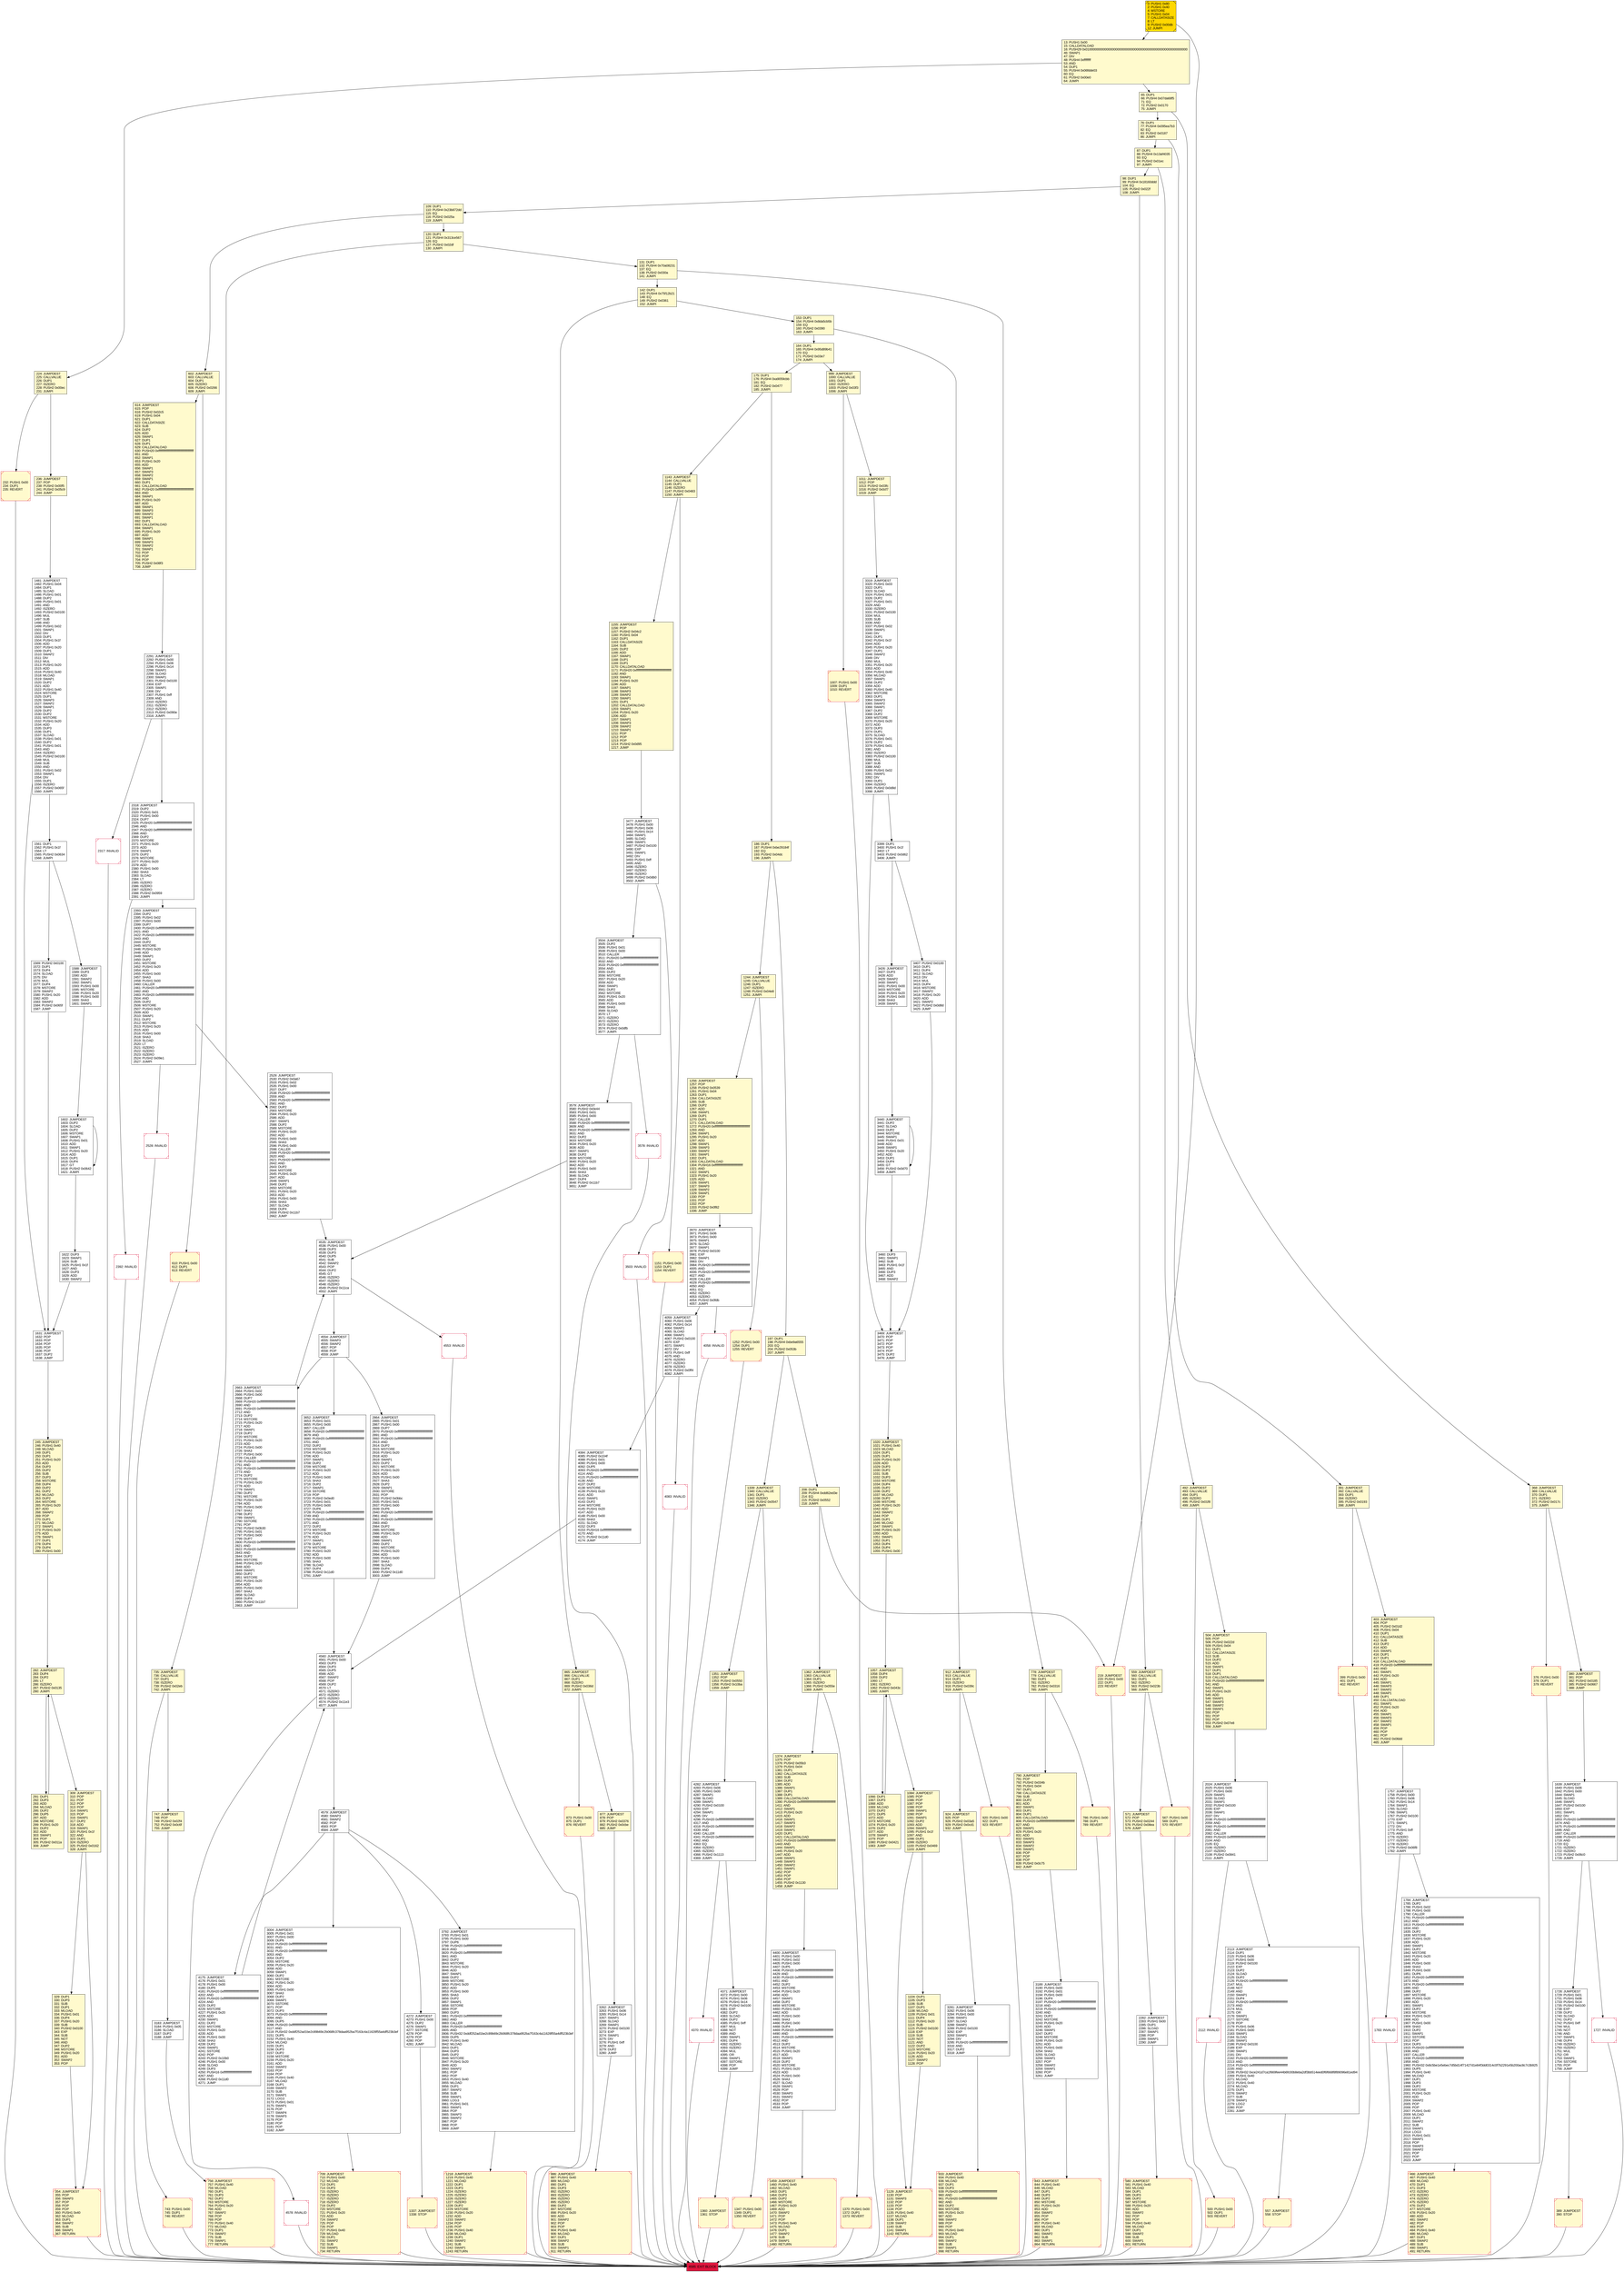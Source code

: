 digraph G {
bgcolor=transparent rankdir=UD;
node [shape=box style=filled color=black fillcolor=white fontname=arial fontcolor=black];
1757 [label="1757: JUMPDEST\l1758: PUSH1 0x00\l1760: PUSH1 0x06\l1762: PUSH1 0x14\l1764: SWAP1\l1765: SLOAD\l1766: SWAP1\l1767: PUSH2 0x0100\l1770: EXP\l1771: SWAP1\l1772: DIV\l1773: PUSH1 0xff\l1775: AND\l1776: ISZERO\l1777: ISZERO\l1778: ISZERO\l1779: PUSH2 0x06f8\l1782: JUMPI\l" ];
1459 [label="1459: JUMPDEST\l1460: PUSH1 0x40\l1462: MLOAD\l1463: DUP1\l1464: DUP3\l1465: DUP2\l1466: MSTORE\l1467: PUSH1 0x20\l1469: ADD\l1470: SWAP2\l1471: POP\l1472: POP\l1473: PUSH1 0x40\l1475: MLOAD\l1476: DUP1\l1477: SWAP2\l1478: SUB\l1479: SWAP1\l1480: RETURN\l" fillcolor=lemonchiffon shape=Msquare color=crimson ];
1727 [label="1727: INVALID\l" shape=Msquare color=crimson ];
492 [label="492: JUMPDEST\l493: CALLVALUE\l494: DUP1\l495: ISZERO\l496: PUSH2 0x01f8\l499: JUMPI\l" fillcolor=lemonchiffon ];
735 [label="735: JUMPDEST\l736: CALLVALUE\l737: DUP1\l738: ISZERO\l739: PUSH2 0x02eb\l742: JUMPI\l" fillcolor=lemonchiffon ];
1481 [label="1481: JUMPDEST\l1482: PUSH1 0x04\l1484: DUP1\l1485: SLOAD\l1486: PUSH1 0x01\l1488: DUP2\l1489: PUSH1 0x01\l1491: AND\l1492: ISZERO\l1493: PUSH2 0x0100\l1496: MUL\l1497: SUB\l1498: AND\l1499: PUSH1 0x02\l1501: SWAP1\l1502: DIV\l1503: DUP1\l1504: PUSH1 0x1f\l1506: ADD\l1507: PUSH1 0x20\l1509: DUP1\l1510: SWAP2\l1511: DIV\l1512: MUL\l1513: PUSH1 0x20\l1515: ADD\l1516: PUSH1 0x40\l1518: MLOAD\l1519: SWAP1\l1520: DUP2\l1521: ADD\l1522: PUSH1 0x40\l1524: MSTORE\l1525: DUP1\l1526: SWAP3\l1527: SWAP2\l1528: SWAP1\l1529: DUP2\l1530: DUP2\l1531: MSTORE\l1532: PUSH1 0x20\l1534: ADD\l1535: DUP3\l1536: DUP1\l1537: SLOAD\l1538: PUSH1 0x01\l1540: DUP2\l1541: PUSH1 0x01\l1543: AND\l1544: ISZERO\l1545: PUSH2 0x0100\l1548: MUL\l1549: SUB\l1550: AND\l1551: PUSH1 0x02\l1553: SWAP1\l1554: DIV\l1555: DUP1\l1556: ISZERO\l1557: PUSH2 0x065f\l1560: JUMPI\l" ];
291 [label="291: DUP1\l292: DUP3\l293: ADD\l294: MLOAD\l295: DUP2\l296: DUP5\l297: ADD\l298: MSTORE\l299: PUSH1 0x20\l301: DUP2\l302: ADD\l303: SWAP1\l304: POP\l305: PUSH2 0x011a\l308: JUMP\l" fillcolor=lemonchiffon ];
153 [label="153: DUP1\l154: PUSH4 0x8da5cb5b\l159: EQ\l160: PUSH2 0x0390\l163: JUMPI\l" fillcolor=lemonchiffon ];
3503 [label="3503: INVALID\l" shape=Msquare color=crimson ];
389 [label="389: JUMPDEST\l390: STOP\l" fillcolor=lemonchiffon shape=Msquare color=crimson ];
13 [label="13: PUSH1 0x00\l15: CALLDATALOAD\l16: PUSH29 0x0100000000000000000000000000000000000000000000000000000000\l46: SWAP1\l47: DIV\l48: PUSH4 0xffffffff\l53: AND\l54: DUP1\l55: PUSH4 0x06fdde03\l60: EQ\l61: PUSH2 0x00e0\l64: JUMPI\l" fillcolor=lemonchiffon ];
3579 [label="3579: JUMPDEST\l3580: PUSH2 0x0e44\l3583: PUSH1 0x01\l3585: PUSH1 0x00\l3587: CALLER\l3588: PUSH20 0xffffffffffffffffffffffffffffffffffffffff\l3609: AND\l3610: PUSH20 0xffffffffffffffffffffffffffffffffffffffff\l3631: AND\l3632: DUP2\l3633: MSTORE\l3634: PUSH1 0x20\l3636: ADD\l3637: SWAP1\l3638: DUP2\l3639: MSTORE\l3640: PUSH1 0x20\l3642: ADD\l3643: PUSH1 0x00\l3645: SHA3\l3646: SLOAD\l3647: DUP4\l3648: PUSH2 0x11b7\l3651: JUMP\l" ];
98 [label="98: DUP1\l99: PUSH4 0x18160ddd\l104: EQ\l105: PUSH2 0x022f\l108: JUMPI\l" fillcolor=lemonchiffon ];
3477 [label="3477: JUMPDEST\l3478: PUSH1 0x00\l3480: PUSH1 0x06\l3482: PUSH1 0x14\l3484: SWAP1\l3485: SLOAD\l3486: SWAP1\l3487: PUSH2 0x0100\l3490: EXP\l3491: SWAP1\l3492: DIV\l3493: PUSH1 0xff\l3495: AND\l3496: ISZERO\l3497: ISZERO\l3498: ISZERO\l3499: PUSH2 0x0db0\l3502: JUMPI\l" ];
877 [label="877: JUMPDEST\l878: POP\l879: PUSH2 0x0376\l882: PUSH2 0x0cbe\l885: JUMP\l" fillcolor=lemonchiffon ];
186 [label="186: DUP1\l187: PUSH4 0xbe29184f\l192: EQ\l193: PUSH2 0x04dc\l196: JUMPI\l" fillcolor=lemonchiffon ];
1339 [label="1339: JUMPDEST\l1340: CALLVALUE\l1341: DUP1\l1342: ISZERO\l1343: PUSH2 0x0547\l1346: JUMPI\l" fillcolor=lemonchiffon ];
142 [label="142: DUP1\l143: PUSH4 0x75f12b21\l148: EQ\l149: PUSH2 0x0361\l152: JUMPI\l" fillcolor=lemonchiffon ];
175 [label="175: DUP1\l176: PUSH4 0xa9059cbb\l181: EQ\l182: PUSH2 0x0477\l185: JUMPI\l" fillcolor=lemonchiffon ];
0 [label="0: PUSH1 0x80\l2: PUSH1 0x40\l4: MSTORE\l5: PUSH1 0x04\l7: CALLDATASIZE\l8: LT\l9: PUSH2 0x00db\l12: JUMPI\l" fillcolor=lemonchiffon shape=Msquare fillcolor=gold ];
865 [label="865: JUMPDEST\l866: CALLVALUE\l867: DUP1\l868: ISZERO\l869: PUSH2 0x036d\l872: JUMPI\l" fillcolor=lemonchiffon ];
399 [label="399: PUSH1 0x00\l401: DUP1\l402: REVERT\l" fillcolor=lemonchiffon shape=Msquare color=crimson ];
3281 [label="3281: JUMPDEST\l3282: PUSH1 0x06\l3284: PUSH1 0x00\l3286: SWAP1\l3287: SLOAD\l3288: SWAP1\l3289: PUSH2 0x0100\l3292: EXP\l3293: SWAP1\l3294: DIV\l3295: PUSH20 0xffffffffffffffffffffffffffffffffffffffff\l3316: AND\l3317: DUP2\l3318: JUMP\l" ];
1588 [label="1588: JUMPDEST\l1589: DUP3\l1590: ADD\l1591: SWAP2\l1592: SWAP1\l1593: PUSH1 0x00\l1595: MSTORE\l1596: PUSH1 0x20\l1598: PUSH1 0x00\l1600: SHA3\l1601: SWAP1\l" ];
4272 [label="4272: JUMPDEST\l4273: PUSH1 0x00\l4275: DUP2\l4276: SWAP1\l4277: SSTORE\l4278: POP\l4279: POP\l4280: POP\l4281: JUMP\l" ];
1569 [label="1569: PUSH2 0x0100\l1572: DUP1\l1573: DUP4\l1574: SLOAD\l1575: DIV\l1576: MUL\l1577: DUP4\l1578: MSTORE\l1579: SWAP2\l1580: PUSH1 0x20\l1582: ADD\l1583: SWAP2\l1584: PUSH2 0x065f\l1587: JUMP\l" ];
109 [label="109: DUP1\l110: PUSH4 0x23b872dd\l115: EQ\l116: PUSH2 0x025a\l119: JUMPI\l" fillcolor=lemonchiffon ];
2529 [label="2529: JUMPDEST\l2530: PUSH2 0x0a67\l2533: PUSH1 0x02\l2535: PUSH1 0x00\l2537: DUP7\l2538: PUSH20 0xffffffffffffffffffffffffffffffffffffffff\l2559: AND\l2560: PUSH20 0xffffffffffffffffffffffffffffffffffffffff\l2581: AND\l2582: DUP2\l2583: MSTORE\l2584: PUSH1 0x20\l2586: ADD\l2587: SWAP1\l2588: DUP2\l2589: MSTORE\l2590: PUSH1 0x20\l2592: ADD\l2593: PUSH1 0x00\l2595: SHA3\l2596: PUSH1 0x00\l2598: CALLER\l2599: PUSH20 0xffffffffffffffffffffffffffffffffffffffff\l2620: AND\l2621: PUSH20 0xffffffffffffffffffffffffffffffffffffffff\l2642: AND\l2643: DUP2\l2644: MSTORE\l2645: PUSH1 0x20\l2647: ADD\l2648: SWAP1\l2649: DUP2\l2650: MSTORE\l2651: PUSH1 0x20\l2653: ADD\l2654: PUSH1 0x00\l2656: SHA3\l2657: SLOAD\l2658: DUP4\l2659: PUSH2 0x11b7\l2662: JUMP\l" ];
920 [label="920: PUSH1 0x00\l922: DUP1\l923: REVERT\l" fillcolor=lemonchiffon shape=Msquare color=crimson ];
3970 [label="3970: JUMPDEST\l3971: PUSH1 0x06\l3973: PUSH1 0x00\l3975: SWAP1\l3976: SLOAD\l3977: SWAP1\l3978: PUSH2 0x0100\l3981: EXP\l3982: SWAP1\l3983: DIV\l3984: PUSH20 0xffffffffffffffffffffffffffffffffffffffff\l4005: AND\l4006: PUSH20 0xffffffffffffffffffffffffffffffffffffffff\l4027: AND\l4028: CALLER\l4029: PUSH20 0xffffffffffffffffffffffffffffffffffffffff\l4050: AND\l4051: EQ\l4052: ISZERO\l4053: ISZERO\l4054: PUSH2 0x0fdb\l4057: JUMPI\l" ];
236 [label="236: JUMPDEST\l237: POP\l238: PUSH2 0x00f5\l241: PUSH2 0x05c9\l244: JUMP\l" fillcolor=lemonchiffon ];
131 [label="131: DUP1\l132: PUSH4 0x70a08231\l137: EQ\l138: PUSH2 0x030a\l141: JUMPI\l" fillcolor=lemonchiffon ];
1374 [label="1374: JUMPDEST\l1375: POP\l1376: PUSH2 0x05b3\l1379: PUSH1 0x04\l1381: DUP1\l1382: CALLDATASIZE\l1383: SUB\l1384: DUP2\l1385: ADD\l1386: SWAP1\l1387: DUP1\l1388: DUP1\l1389: CALLDATALOAD\l1390: PUSH20 0xffffffffffffffffffffffffffffffffffffffff\l1411: AND\l1412: SWAP1\l1413: PUSH1 0x20\l1415: ADD\l1416: SWAP1\l1417: SWAP3\l1418: SWAP2\l1419: SWAP1\l1420: DUP1\l1421: CALLDATALOAD\l1422: PUSH20 0xffffffffffffffffffffffffffffffffffffffff\l1443: AND\l1444: SWAP1\l1445: PUSH1 0x20\l1447: ADD\l1448: SWAP1\l1449: SWAP3\l1450: SWAP2\l1451: SWAP1\l1452: POP\l1453: POP\l1454: POP\l1455: PUSH2 0x1130\l1458: JUMP\l" fillcolor=lemonchiffon ];
747 [label="747: JUMPDEST\l748: POP\l749: PUSH2 0x02f4\l752: PUSH2 0x0c6f\l755: JUMP\l" fillcolor=lemonchiffon ];
329 [label="329: DUP1\l330: DUP3\l331: SUB\l332: DUP1\l333: MLOAD\l334: PUSH1 0x01\l336: DUP4\l337: PUSH1 0x20\l339: SUB\l340: PUSH2 0x0100\l343: EXP\l344: SUB\l345: NOT\l346: AND\l347: DUP2\l348: MSTORE\l349: PUSH1 0x20\l351: ADD\l352: SWAP2\l353: POP\l" fillcolor=lemonchiffon ];
245 [label="245: JUMPDEST\l246: PUSH1 0x40\l248: MLOAD\l249: DUP1\l250: DUP1\l251: PUSH1 0x20\l253: ADD\l254: DUP3\l255: DUP2\l256: SUB\l257: DUP3\l258: MSTORE\l259: DUP4\l260: DUP2\l261: DUP2\l262: MLOAD\l263: DUP2\l264: MSTORE\l265: PUSH1 0x20\l267: ADD\l268: SWAP2\l269: POP\l270: DUP1\l271: MLOAD\l272: SWAP1\l273: PUSH1 0x20\l275: ADD\l276: SWAP1\l277: DUP1\l278: DUP4\l279: DUP4\l280: PUSH1 0x00\l" fillcolor=lemonchiffon ];
1252 [label="1252: PUSH1 0x00\l1254: DUP1\l1255: REVERT\l" fillcolor=lemonchiffon shape=Msquare color=crimson ];
3578 [label="3578: INVALID\l" shape=Msquare color=crimson ];
1639 [label="1639: JUMPDEST\l1640: PUSH1 0x06\l1642: PUSH1 0x00\l1644: SWAP1\l1645: SLOAD\l1646: SWAP1\l1647: PUSH2 0x0100\l1650: EXP\l1651: SWAP1\l1652: DIV\l1653: PUSH20 0xffffffffffffffffffffffffffffffffffffffff\l1674: AND\l1675: PUSH20 0xffffffffffffffffffffffffffffffffffffffff\l1696: AND\l1697: CALLER\l1698: PUSH20 0xffffffffffffffffffffffffffffffffffffffff\l1719: AND\l1720: EQ\l1721: ISZERO\l1722: ISZERO\l1723: PUSH2 0x06c0\l1726: JUMPI\l" ];
2024 [label="2024: JUMPDEST\l2025: PUSH1 0x06\l2027: PUSH1 0x00\l2029: SWAP1\l2030: SLOAD\l2031: SWAP1\l2032: PUSH2 0x0100\l2035: EXP\l2036: SWAP1\l2037: DIV\l2038: PUSH20 0xffffffffffffffffffffffffffffffffffffffff\l2059: AND\l2060: PUSH20 0xffffffffffffffffffffffffffffffffffffffff\l2081: AND\l2082: CALLER\l2083: PUSH20 0xffffffffffffffffffffffffffffffffffffffff\l2104: AND\l2105: EQ\l2106: ISZERO\l2107: ISZERO\l2108: PUSH2 0x0841\l2111: JUMPI\l" ];
743 [label="743: PUSH1 0x00\l745: DUP1\l746: REVERT\l" fillcolor=lemonchiffon shape=Msquare color=crimson ];
756 [label="756: JUMPDEST\l757: PUSH1 0x40\l759: MLOAD\l760: DUP1\l761: DUP3\l762: DUP2\l763: MSTORE\l764: PUSH1 0x20\l766: ADD\l767: SWAP2\l768: POP\l769: POP\l770: PUSH1 0x40\l772: MLOAD\l773: DUP1\l774: SWAP2\l775: SUB\l776: SWAP1\l777: RETURN\l" fillcolor=lemonchiffon shape=Msquare color=crimson ];
1783 [label="1783: INVALID\l" shape=Msquare color=crimson ];
232 [label="232: PUSH1 0x00\l234: DUP1\l235: REVERT\l" fillcolor=lemonchiffon shape=Msquare color=crimson ];
87 [label="87: DUP1\l88: PUSH4 0x13af4035\l93: EQ\l94: PUSH2 0x01ec\l97: JUMPI\l" fillcolor=lemonchiffon ];
886 [label="886: JUMPDEST\l887: PUSH1 0x40\l889: MLOAD\l890: DUP1\l891: DUP3\l892: ISZERO\l893: ISZERO\l894: ISZERO\l895: ISZERO\l896: DUP2\l897: MSTORE\l898: PUSH1 0x20\l900: ADD\l901: SWAP2\l902: POP\l903: POP\l904: PUSH1 0x40\l906: MLOAD\l907: DUP1\l908: SWAP2\l909: SUB\l910: SWAP1\l911: RETURN\l" fillcolor=lemonchiffon shape=Msquare color=crimson ];
1020 [label="1020: JUMPDEST\l1021: PUSH1 0x40\l1023: MLOAD\l1024: DUP1\l1025: DUP1\l1026: PUSH1 0x20\l1028: ADD\l1029: DUP3\l1030: DUP2\l1031: SUB\l1032: DUP3\l1033: MSTORE\l1034: DUP4\l1035: DUP2\l1036: DUP2\l1037: MLOAD\l1038: DUP2\l1039: MSTORE\l1040: PUSH1 0x20\l1042: ADD\l1043: SWAP2\l1044: POP\l1045: DUP1\l1046: MLOAD\l1047: SWAP1\l1048: PUSH1 0x20\l1050: ADD\l1051: SWAP1\l1052: DUP1\l1053: DUP4\l1054: DUP4\l1055: PUSH1 0x00\l" fillcolor=lemonchiffon ];
4083 [label="4083: INVALID\l" shape=Msquare color=crimson ];
1007 [label="1007: PUSH1 0x00\l1009: DUP1\l1010: REVERT\l" fillcolor=lemonchiffon shape=Msquare color=crimson ];
197 [label="197: DUP1\l198: PUSH4 0xbe9a6555\l203: EQ\l204: PUSH2 0x053b\l207: JUMPI\l" fillcolor=lemonchiffon ];
1011 [label="1011: JUMPDEST\l1012: POP\l1013: PUSH2 0x03fc\l1016: PUSH2 0x0cf7\l1019: JUMP\l" fillcolor=lemonchiffon ];
500 [label="500: PUSH1 0x00\l502: DUP1\l503: REVERT\l" fillcolor=lemonchiffon shape=Msquare color=crimson ];
1155 [label="1155: JUMPDEST\l1156: POP\l1157: PUSH2 0x04c2\l1160: PUSH1 0x04\l1162: DUP1\l1163: CALLDATASIZE\l1164: SUB\l1165: DUP2\l1166: ADD\l1167: SWAP1\l1168: DUP1\l1169: DUP1\l1170: CALLDATALOAD\l1171: PUSH20 0xffffffffffffffffffffffffffffffffffffffff\l1192: AND\l1193: SWAP1\l1194: PUSH1 0x20\l1196: ADD\l1197: SWAP1\l1198: SWAP3\l1199: SWAP2\l1200: SWAP1\l1201: DUP1\l1202: CALLDATALOAD\l1203: SWAP1\l1204: PUSH1 0x20\l1206: ADD\l1207: SWAP1\l1208: SWAP3\l1209: SWAP2\l1210: SWAP1\l1211: POP\l1212: POP\l1213: POP\l1214: PUSH2 0x0d95\l1217: JUMP\l" fillcolor=lemonchiffon ];
4059 [label="4059: JUMPDEST\l4060: PUSH1 0x06\l4062: PUSH1 0x14\l4064: SWAP1\l4065: SLOAD\l4066: SWAP1\l4067: PUSH2 0x0100\l4070: EXP\l4071: SWAP1\l4072: DIV\l4073: PUSH1 0xff\l4075: AND\l4076: ISZERO\l4077: ISZERO\l4078: ISZERO\l4079: PUSH2 0x0ff4\l4082: JUMPI\l" ];
1104 [label="1104: DUP1\l1105: DUP3\l1106: SUB\l1107: DUP1\l1108: MLOAD\l1109: PUSH1 0x01\l1111: DUP4\l1112: PUSH1 0x20\l1114: SUB\l1115: PUSH2 0x0100\l1118: EXP\l1119: SUB\l1120: NOT\l1121: AND\l1122: DUP2\l1123: MSTORE\l1124: PUSH1 0x20\l1126: ADD\l1127: SWAP2\l1128: POP\l" fillcolor=lemonchiffon ];
1362 [label="1362: JUMPDEST\l1363: CALLVALUE\l1364: DUP1\l1365: ISZERO\l1366: PUSH2 0x055e\l1369: JUMPI\l" fillcolor=lemonchiffon ];
4578 [label="4578: INVALID\l" shape=Msquare color=crimson ];
2528 [label="2528: INVALID\l" shape=Msquare color=crimson ];
3262 [label="3262: JUMPDEST\l3263: PUSH1 0x06\l3265: PUSH1 0x14\l3267: SWAP1\l3268: SLOAD\l3269: SWAP1\l3270: PUSH2 0x0100\l3273: EXP\l3274: SWAP1\l3275: DIV\l3276: PUSH1 0xff\l3278: AND\l3279: DUP2\l3280: JUMP\l" ];
790 [label="790: JUMPDEST\l791: POP\l792: PUSH2 0x034b\l795: PUSH1 0x04\l797: DUP1\l798: CALLDATASIZE\l799: SUB\l800: DUP2\l801: ADD\l802: SWAP1\l803: DUP1\l804: DUP1\l805: CALLDATALOAD\l806: PUSH20 0xffffffffffffffffffffffffffffffffffffffff\l827: AND\l828: SWAP1\l829: PUSH1 0x20\l831: ADD\l832: SWAP1\l833: SWAP3\l834: SWAP2\l835: SWAP1\l836: POP\l837: POP\l838: POP\l839: PUSH2 0x0c75\l842: JUMP\l" fillcolor=lemonchiffon ];
4058 [label="4058: INVALID\l" shape=Msquare color=crimson ];
4084 [label="4084: JUMPDEST\l4085: PUSH2 0x104f\l4088: PUSH1 0x01\l4090: PUSH1 0x00\l4092: DUP5\l4093: PUSH20 0xffffffffffffffffffffffffffffffffffffffff\l4114: AND\l4115: PUSH20 0xffffffffffffffffffffffffffffffffffffffff\l4136: AND\l4137: DUP2\l4138: MSTORE\l4139: PUSH1 0x20\l4141: ADD\l4142: SWAP1\l4143: DUP2\l4144: MSTORE\l4145: PUSH1 0x20\l4147: ADD\l4148: PUSH1 0x00\l4150: SHA3\l4151: SLOAD\l4152: DUP3\l4153: PUSH16 0xffffffffffffffffffffffffffffffff\l4170: AND\l4171: PUSH2 0x11d0\l4174: JUMP\l" ];
1631 [label="1631: JUMPDEST\l1632: POP\l1633: POP\l1634: POP\l1635: POP\l1636: POP\l1637: DUP2\l1638: JUMP\l" ];
208 [label="208: DUP1\l209: PUSH4 0xdd62ed3e\l214: EQ\l215: PUSH2 0x0552\l218: JUMPI\l" fillcolor=lemonchiffon ];
1622 [label="1622: DUP3\l1623: SWAP1\l1624: SUB\l1625: PUSH1 0x1f\l1627: AND\l1628: DUP3\l1629: ADD\l1630: SWAP2\l" ];
164 [label="164: DUP1\l165: PUSH4 0x95d89b41\l170: EQ\l171: PUSH2 0x03e7\l174: JUMPI\l" fillcolor=lemonchiffon ];
4175 [label="4175: JUMPDEST\l4176: PUSH1 0x01\l4178: PUSH1 0x00\l4180: DUP5\l4181: PUSH20 0xffffffffffffffffffffffffffffffffffffffff\l4202: AND\l4203: PUSH20 0xffffffffffffffffffffffffffffffffffffffff\l4224: AND\l4225: DUP2\l4226: MSTORE\l4227: PUSH1 0x20\l4229: ADD\l4230: SWAP1\l4231: DUP2\l4232: MSTORE\l4233: PUSH1 0x20\l4235: ADD\l4236: PUSH1 0x00\l4238: SHA3\l4239: DUP2\l4240: SWAP1\l4241: SSTORE\l4242: POP\l4243: PUSH2 0x10b0\l4246: PUSH1 0x00\l4248: SLOAD\l4249: DUP3\l4250: PUSH16 0xffffffffffffffffffffffffffffffff\l4267: AND\l4268: PUSH2 0x11d0\l4271: JUMP\l" ];
1143 [label="1143: JUMPDEST\l1144: CALLVALUE\l1145: DUP1\l1146: ISZERO\l1147: PUSH2 0x0483\l1150: JUMPI\l" fillcolor=lemonchiffon ];
4553 [label="4553: INVALID\l" shape=Msquare color=crimson ];
1244 [label="1244: JUMPDEST\l1245: CALLVALUE\l1246: DUP1\l1247: ISZERO\l1248: PUSH2 0x04e8\l1251: JUMPI\l" fillcolor=lemonchiffon ];
3426 [label="3426: JUMPDEST\l3427: DUP3\l3428: ADD\l3429: SWAP2\l3430: SWAP1\l3431: PUSH1 0x00\l3433: MSTORE\l3434: PUSH1 0x20\l3436: PUSH1 0x00\l3438: SHA3\l3439: SWAP1\l" ];
1084 [label="1084: JUMPDEST\l1085: POP\l1086: POP\l1087: POP\l1088: POP\l1089: SWAP1\l1090: POP\l1091: SWAP1\l1092: DUP2\l1093: ADD\l1094: SWAP1\l1095: PUSH1 0x1f\l1097: AND\l1098: DUP1\l1099: ISZERO\l1100: PUSH2 0x0469\l1103: JUMPI\l" fillcolor=lemonchiffon ];
999 [label="999: JUMPDEST\l1000: CALLVALUE\l1001: DUP1\l1002: ISZERO\l1003: PUSH2 0x03f3\l1006: JUMPI\l" fillcolor=lemonchiffon ];
3792 [label="3792: JUMPDEST\l3793: PUSH1 0x01\l3795: PUSH1 0x00\l3797: DUP6\l3798: PUSH20 0xffffffffffffffffffffffffffffffffffffffff\l3819: AND\l3820: PUSH20 0xffffffffffffffffffffffffffffffffffffffff\l3841: AND\l3842: DUP2\l3843: MSTORE\l3844: PUSH1 0x20\l3846: ADD\l3847: SWAP1\l3848: DUP2\l3849: MSTORE\l3850: PUSH1 0x20\l3852: ADD\l3853: PUSH1 0x00\l3855: SHA3\l3856: DUP2\l3857: SWAP1\l3858: SSTORE\l3859: POP\l3860: DUP3\l3861: PUSH20 0xffffffffffffffffffffffffffffffffffffffff\l3882: AND\l3883: CALLER\l3884: PUSH20 0xffffffffffffffffffffffffffffffffffffffff\l3905: AND\l3906: PUSH32 0xddf252ad1be2c89b69c2b068fc378daa952ba7f163c4a11628f55a4df523b3ef\l3939: DUP5\l3940: PUSH1 0x40\l3942: MLOAD\l3943: DUP1\l3944: DUP3\l3945: DUP2\l3946: MSTORE\l3947: PUSH1 0x20\l3949: ADD\l3950: SWAP2\l3951: POP\l3952: POP\l3953: PUSH1 0x40\l3955: MLOAD\l3956: DUP1\l3957: SWAP2\l3958: SUB\l3959: SWAP1\l3960: LOG3\l3961: PUSH1 0x01\l3963: SWAP1\l3964: POP\l3965: SWAP3\l3966: SWAP2\l3967: POP\l3968: POP\l3969: JUMP\l" ];
614 [label="614: JUMPDEST\l615: POP\l616: PUSH2 0x02c5\l619: PUSH1 0x04\l621: DUP1\l622: CALLDATASIZE\l623: SUB\l624: DUP2\l625: ADD\l626: SWAP1\l627: DUP1\l628: DUP1\l629: CALLDATALOAD\l630: PUSH20 0xffffffffffffffffffffffffffffffffffffffff\l651: AND\l652: SWAP1\l653: PUSH1 0x20\l655: ADD\l656: SWAP1\l657: SWAP3\l658: SWAP2\l659: SWAP1\l660: DUP1\l661: CALLDATALOAD\l662: PUSH20 0xffffffffffffffffffffffffffffffffffffffff\l683: AND\l684: SWAP1\l685: PUSH1 0x20\l687: ADD\l688: SWAP1\l689: SWAP3\l690: SWAP2\l691: SWAP1\l692: DUP1\l693: CALLDATALOAD\l694: SWAP1\l695: PUSH1 0x20\l697: ADD\l698: SWAP1\l699: SWAP3\l700: SWAP2\l701: SWAP1\l702: POP\l703: POP\l704: POP\l705: PUSH2 0x08f3\l708: JUMP\l" fillcolor=lemonchiffon ];
1066 [label="1066: DUP1\l1067: DUP3\l1068: ADD\l1069: MLOAD\l1070: DUP2\l1071: DUP5\l1072: ADD\l1073: MSTORE\l1074: PUSH1 0x20\l1076: DUP2\l1077: ADD\l1078: SWAP1\l1079: POP\l1080: PUSH2 0x0421\l1083: JUMP\l" fillcolor=lemonchiffon ];
924 [label="924: JUMPDEST\l925: POP\l926: PUSH2 0x03a5\l929: PUSH2 0x0cd1\l932: JUMP\l" fillcolor=lemonchiffon ];
3189 [label="3189: JUMPDEST\l3190: PUSH1 0x00\l3192: PUSH1 0x01\l3194: PUSH1 0x00\l3196: DUP4\l3197: PUSH20 0xffffffffffffffffffffffffffffffffffffffff\l3218: AND\l3219: PUSH20 0xffffffffffffffffffffffffffffffffffffffff\l3240: AND\l3241: DUP2\l3242: MSTORE\l3243: PUSH1 0x20\l3245: ADD\l3246: SWAP1\l3247: DUP2\l3248: MSTORE\l3249: PUSH1 0x20\l3251: ADD\l3252: PUSH1 0x00\l3254: SHA3\l3255: SLOAD\l3256: SWAP1\l3257: POP\l3258: SWAP2\l3259: SWAP1\l3260: POP\l3261: JUMP\l" ];
1784 [label="1784: JUMPDEST\l1785: DUP2\l1786: PUSH1 0x02\l1788: PUSH1 0x00\l1790: CALLER\l1791: PUSH20 0xffffffffffffffffffffffffffffffffffffffff\l1812: AND\l1813: PUSH20 0xffffffffffffffffffffffffffffffffffffffff\l1834: AND\l1835: DUP2\l1836: MSTORE\l1837: PUSH1 0x20\l1839: ADD\l1840: SWAP1\l1841: DUP2\l1842: MSTORE\l1843: PUSH1 0x20\l1845: ADD\l1846: PUSH1 0x00\l1848: SHA3\l1849: PUSH1 0x00\l1851: DUP6\l1852: PUSH20 0xffffffffffffffffffffffffffffffffffffffff\l1873: AND\l1874: PUSH20 0xffffffffffffffffffffffffffffffffffffffff\l1895: AND\l1896: DUP2\l1897: MSTORE\l1898: PUSH1 0x20\l1900: ADD\l1901: SWAP1\l1902: DUP2\l1903: MSTORE\l1904: PUSH1 0x20\l1906: ADD\l1907: PUSH1 0x00\l1909: SHA3\l1910: DUP2\l1911: SWAP1\l1912: SSTORE\l1913: POP\l1914: DUP3\l1915: PUSH20 0xffffffffffffffffffffffffffffffffffffffff\l1936: AND\l1937: CALLER\l1938: PUSH20 0xffffffffffffffffffffffffffffffffffffffff\l1959: AND\l1960: PUSH32 0x8c5be1e5ebec7d5bd14f71427d1e84f3dd0314c0f7b2291e5b200ac8c7c3b925\l1993: DUP5\l1994: PUSH1 0x40\l1996: MLOAD\l1997: DUP1\l1998: DUP3\l1999: DUP2\l2000: MSTORE\l2001: PUSH1 0x20\l2003: ADD\l2004: SWAP2\l2005: POP\l2006: POP\l2007: PUSH1 0x40\l2009: MLOAD\l2010: DUP1\l2011: SWAP2\l2012: SUB\l2013: SWAP1\l2014: LOG3\l2015: PUSH1 0x01\l2017: SWAP1\l2018: POP\l2019: SWAP3\l2020: SWAP2\l2021: POP\l2022: POP\l2023: JUMP\l" ];
567 [label="567: PUSH1 0x00\l569: DUP1\l570: REVERT\l" fillcolor=lemonchiffon shape=Msquare color=crimson ];
2291 [label="2291: JUMPDEST\l2292: PUSH1 0x00\l2294: PUSH1 0x06\l2296: PUSH1 0x14\l2298: SWAP1\l2299: SLOAD\l2300: SWAP1\l2301: PUSH2 0x0100\l2304: EXP\l2305: SWAP1\l2306: DIV\l2307: PUSH1 0xff\l2309: AND\l2310: ISZERO\l2311: ISZERO\l2312: ISZERO\l2313: PUSH2 0x090e\l2316: JUMPI\l" ];
3183 [label="3183: JUMPDEST\l3184: PUSH1 0x05\l3186: SLOAD\l3187: DUP2\l3188: JUMP\l" ];
1351 [label="1351: JUMPDEST\l1352: POP\l1353: PUSH2 0x0550\l1356: PUSH2 0x10ba\l1359: JUMP\l" fillcolor=lemonchiffon ];
3504 [label="3504: JUMPDEST\l3505: DUP2\l3506: PUSH1 0x01\l3508: PUSH1 0x00\l3510: CALLER\l3511: PUSH20 0xffffffffffffffffffffffffffffffffffffffff\l3532: AND\l3533: PUSH20 0xffffffffffffffffffffffffffffffffffffffff\l3554: AND\l3555: DUP2\l3556: MSTORE\l3557: PUSH1 0x20\l3559: ADD\l3560: SWAP1\l3561: DUP2\l3562: MSTORE\l3563: PUSH1 0x20\l3565: ADD\l3566: PUSH1 0x00\l3568: SHA3\l3569: SLOAD\l3570: LT\l3571: ISZERO\l3572: ISZERO\l3573: ISZERO\l3574: PUSH2 0x0dfb\l3577: JUMPI\l" ];
309 [label="309: JUMPDEST\l310: POP\l311: POP\l312: POP\l313: POP\l314: SWAP1\l315: POP\l316: SWAP1\l317: DUP2\l318: ADD\l319: SWAP1\l320: PUSH1 0x1f\l322: AND\l323: DUP1\l324: ISZERO\l325: PUSH2 0x0162\l328: JUMPI\l" fillcolor=lemonchiffon ];
559 [label="559: JUMPDEST\l560: CALLVALUE\l561: DUP1\l562: ISZERO\l563: PUSH2 0x023b\l566: JUMPI\l" fillcolor=lemonchiffon ];
3004 [label="3004: JUMPDEST\l3005: PUSH1 0x01\l3007: PUSH1 0x00\l3009: DUP6\l3010: PUSH20 0xffffffffffffffffffffffffffffffffffffffff\l3031: AND\l3032: PUSH20 0xffffffffffffffffffffffffffffffffffffffff\l3053: AND\l3054: DUP2\l3055: MSTORE\l3056: PUSH1 0x20\l3058: ADD\l3059: SWAP1\l3060: DUP2\l3061: MSTORE\l3062: PUSH1 0x20\l3064: ADD\l3065: PUSH1 0x00\l3067: SHA3\l3068: DUP2\l3069: SWAP1\l3070: SSTORE\l3071: POP\l3072: DUP3\l3073: PUSH20 0xffffffffffffffffffffffffffffffffffffffff\l3094: AND\l3095: DUP5\l3096: PUSH20 0xffffffffffffffffffffffffffffffffffffffff\l3117: AND\l3118: PUSH32 0xddf252ad1be2c89b69c2b068fc378daa952ba7f163c4a11628f55a4df523b3ef\l3151: DUP5\l3152: PUSH1 0x40\l3154: MLOAD\l3155: DUP1\l3156: DUP3\l3157: DUP2\l3158: MSTORE\l3159: PUSH1 0x20\l3161: ADD\l3162: SWAP2\l3163: POP\l3164: POP\l3165: PUSH1 0x40\l3167: MLOAD\l3168: DUP1\l3169: SWAP2\l3170: SUB\l3171: SWAP1\l3172: LOG3\l3173: PUSH1 0x01\l3175: SWAP1\l3176: POP\l3177: SWAP4\l3178: SWAP3\l3179: POP\l3180: POP\l3181: POP\l3182: JUMP\l" ];
3440 [label="3440: JUMPDEST\l3441: DUP2\l3442: SLOAD\l3443: DUP2\l3444: MSTORE\l3445: SWAP1\l3446: PUSH1 0x01\l3448: ADD\l3449: SWAP1\l3450: PUSH1 0x20\l3452: ADD\l3453: DUP1\l3454: DUP4\l3455: GT\l3456: PUSH2 0x0d70\l3459: JUMPI\l" ];
3652 [label="3652: JUMPDEST\l3653: PUSH1 0x01\l3655: PUSH1 0x00\l3657: CALLER\l3658: PUSH20 0xffffffffffffffffffffffffffffffffffffffff\l3679: AND\l3680: PUSH20 0xffffffffffffffffffffffffffffffffffffffff\l3701: AND\l3702: DUP2\l3703: MSTORE\l3704: PUSH1 0x20\l3706: ADD\l3707: SWAP1\l3708: DUP2\l3709: MSTORE\l3710: PUSH1 0x20\l3712: ADD\l3713: PUSH1 0x00\l3715: SHA3\l3716: DUP2\l3717: SWAP1\l3718: SSTORE\l3719: POP\l3720: PUSH2 0x0ed0\l3723: PUSH1 0x01\l3725: PUSH1 0x00\l3727: DUP6\l3728: PUSH20 0xffffffffffffffffffffffffffffffffffffffff\l3749: AND\l3750: PUSH20 0xffffffffffffffffffffffffffffffffffffffff\l3771: AND\l3772: DUP2\l3773: MSTORE\l3774: PUSH1 0x20\l3776: ADD\l3777: SWAP1\l3778: DUP2\l3779: MSTORE\l3780: PUSH1 0x20\l3782: ADD\l3783: PUSH1 0x00\l3785: SHA3\l3786: SLOAD\l3787: DUP4\l3788: PUSH2 0x11d0\l3791: JUMP\l" ];
504 [label="504: JUMPDEST\l505: POP\l506: PUSH2 0x022d\l509: PUSH1 0x04\l511: DUP1\l512: CALLDATASIZE\l513: SUB\l514: DUP2\l515: ADD\l516: SWAP1\l517: DUP1\l518: DUP1\l519: CALLDATALOAD\l520: PUSH20 0xffffffffffffffffffffffffffffffffffffffff\l541: AND\l542: SWAP1\l543: PUSH1 0x20\l545: ADD\l546: SWAP1\l547: SWAP3\l548: SWAP2\l549: SWAP1\l550: POP\l551: POP\l552: POP\l553: PUSH2 0x07e8\l556: JUMP\l" fillcolor=lemonchiffon ];
4560 [label="4560: JUMPDEST\l4561: PUSH1 0x00\l4563: DUP3\l4564: DUP3\l4565: DUP5\l4566: ADD\l4567: SWAP2\l4568: POP\l4569: DUP2\l4570: LT\l4571: ISZERO\l4572: ISZERO\l4573: ISZERO\l4574: PUSH2 0x11e3\l4577: JUMPI\l" ];
2663 [label="2663: JUMPDEST\l2664: PUSH1 0x02\l2666: PUSH1 0x00\l2668: DUP7\l2669: PUSH20 0xffffffffffffffffffffffffffffffffffffffff\l2690: AND\l2691: PUSH20 0xffffffffffffffffffffffffffffffffffffffff\l2712: AND\l2713: DUP2\l2714: MSTORE\l2715: PUSH1 0x20\l2717: ADD\l2718: SWAP1\l2719: DUP2\l2720: MSTORE\l2721: PUSH1 0x20\l2723: ADD\l2724: PUSH1 0x00\l2726: SHA3\l2727: PUSH1 0x00\l2729: CALLER\l2730: PUSH20 0xffffffffffffffffffffffffffffffffffffffff\l2751: AND\l2752: PUSH20 0xffffffffffffffffffffffffffffffffffffffff\l2773: AND\l2774: DUP2\l2775: MSTORE\l2776: PUSH1 0x20\l2778: ADD\l2779: SWAP1\l2780: DUP2\l2781: MSTORE\l2782: PUSH1 0x20\l2784: ADD\l2785: PUSH1 0x00\l2787: SHA3\l2788: DUP2\l2789: SWAP1\l2790: SSTORE\l2791: POP\l2792: PUSH2 0x0b30\l2795: PUSH1 0x01\l2797: PUSH1 0x00\l2799: DUP7\l2800: PUSH20 0xffffffffffffffffffffffffffffffffffffffff\l2821: AND\l2822: PUSH20 0xffffffffffffffffffffffffffffffffffffffff\l2843: AND\l2844: DUP2\l2845: MSTORE\l2846: PUSH1 0x20\l2848: ADD\l2849: SWAP1\l2850: DUP2\l2851: MSTORE\l2852: PUSH1 0x20\l2854: ADD\l2855: PUSH1 0x00\l2857: SHA3\l2858: SLOAD\l2859: DUP4\l2860: PUSH2 0x11b7\l2863: JUMP\l" ];
76 [label="76: DUP1\l77: PUSH4 0x095ea7b3\l82: EQ\l83: PUSH2 0x0187\l86: JUMPI\l" fillcolor=lemonchiffon ];
4400 [label="4400: JUMPDEST\l4401: PUSH1 0x00\l4403: PUSH1 0x02\l4405: PUSH1 0x00\l4407: DUP5\l4408: PUSH20 0xffffffffffffffffffffffffffffffffffffffff\l4429: AND\l4430: PUSH20 0xffffffffffffffffffffffffffffffffffffffff\l4451: AND\l4452: DUP2\l4453: MSTORE\l4454: PUSH1 0x20\l4456: ADD\l4457: SWAP1\l4458: DUP2\l4459: MSTORE\l4460: PUSH1 0x20\l4462: ADD\l4463: PUSH1 0x00\l4465: SHA3\l4466: PUSH1 0x00\l4468: DUP4\l4469: PUSH20 0xffffffffffffffffffffffffffffffffffffffff\l4490: AND\l4491: PUSH20 0xffffffffffffffffffffffffffffffffffffffff\l4512: AND\l4513: DUP2\l4514: MSTORE\l4515: PUSH1 0x20\l4517: ADD\l4518: SWAP1\l4519: DUP2\l4520: MSTORE\l4521: PUSH1 0x20\l4523: ADD\l4524: PUSH1 0x00\l4526: SHA3\l4527: SLOAD\l4528: SWAP1\l4529: POP\l4530: SWAP3\l4531: SWAP2\l4532: POP\l4533: POP\l4534: JUMP\l" ];
65 [label="65: DUP1\l66: PUSH4 0x07da68f5\l71: EQ\l72: PUSH2 0x0170\l75: JUMPI\l" fillcolor=lemonchiffon ];
403 [label="403: JUMPDEST\l404: POP\l405: PUSH2 0x01d2\l408: PUSH1 0x04\l410: DUP1\l411: CALLDATASIZE\l412: SUB\l413: DUP2\l414: ADD\l415: SWAP1\l416: DUP1\l417: DUP1\l418: CALLDATALOAD\l419: PUSH20 0xffffffffffffffffffffffffffffffffffffffff\l440: AND\l441: SWAP1\l442: PUSH1 0x20\l444: ADD\l445: SWAP1\l446: SWAP3\l447: SWAP2\l448: SWAP1\l449: DUP1\l450: CALLDATALOAD\l451: SWAP1\l452: PUSH1 0x20\l454: ADD\l455: SWAP1\l456: SWAP3\l457: SWAP2\l458: SWAP1\l459: POP\l460: POP\l461: POP\l462: PUSH2 0x06dd\l465: JUMP\l" fillcolor=lemonchiffon ];
1337 [label="1337: JUMPDEST\l1338: STOP\l" fillcolor=lemonchiffon shape=Msquare color=crimson ];
4370 [label="4370: INVALID\l" shape=Msquare color=crimson ];
2317 [label="2317: INVALID\l" shape=Msquare color=crimson ];
786 [label="786: PUSH1 0x00\l788: DUP1\l789: REVERT\l" fillcolor=lemonchiffon shape=Msquare color=crimson ];
557 [label="557: JUMPDEST\l558: STOP\l" fillcolor=lemonchiffon shape=Msquare color=crimson ];
3469 [label="3469: JUMPDEST\l3470: POP\l3471: POP\l3472: POP\l3473: POP\l3474: POP\l3475: DUP2\l3476: JUMP\l" ];
912 [label="912: JUMPDEST\l913: CALLVALUE\l914: DUP1\l915: ISZERO\l916: PUSH2 0x039c\l919: JUMPI\l" fillcolor=lemonchiffon ];
3460 [label="3460: DUP3\l3461: SWAP1\l3462: SUB\l3463: PUSH1 0x1f\l3465: AND\l3466: DUP3\l3467: ADD\l3468: SWAP2\l" ];
1256 [label="1256: JUMPDEST\l1257: POP\l1258: PUSH2 0x0539\l1261: PUSH1 0x04\l1263: DUP1\l1264: CALLDATASIZE\l1265: SUB\l1266: DUP2\l1267: ADD\l1268: SWAP1\l1269: DUP1\l1270: DUP1\l1271: CALLDATALOAD\l1272: PUSH20 0xffffffffffffffffffffffffffffffffffffffff\l1293: AND\l1294: SWAP1\l1295: PUSH1 0x20\l1297: ADD\l1298: SWAP1\l1299: SWAP3\l1300: SWAP2\l1301: SWAP1\l1302: DUP1\l1303: CALLDATALOAD\l1304: PUSH16 0xffffffffffffffffffffffffffffffff\l1321: AND\l1322: SWAP1\l1323: PUSH1 0x20\l1325: ADD\l1326: SWAP1\l1327: SWAP3\l1328: SWAP2\l1329: SWAP1\l1330: POP\l1331: POP\l1332: POP\l1333: PUSH2 0x0f82\l1336: JUMP\l" fillcolor=lemonchiffon ];
3407 [label="3407: PUSH2 0x0100\l3410: DUP1\l3411: DUP4\l3412: SLOAD\l3413: DIV\l3414: MUL\l3415: DUP4\l3416: MSTORE\l3417: SWAP2\l3418: PUSH1 0x20\l3420: ADD\l3421: SWAP2\l3422: PUSH2 0x0d8d\l3425: JUMP\l" ];
1561 [label="1561: DUP1\l1562: PUSH1 0x1f\l1564: LT\l1565: PUSH2 0x0634\l1568: JUMPI\l" ];
4282 [label="4282: JUMPDEST\l4283: PUSH1 0x06\l4285: PUSH1 0x00\l4287: SWAP1\l4288: SLOAD\l4289: SWAP1\l4290: PUSH2 0x0100\l4293: EXP\l4294: SWAP1\l4295: DIV\l4296: PUSH20 0xffffffffffffffffffffffffffffffffffffffff\l4317: AND\l4318: PUSH20 0xffffffffffffffffffffffffffffffffffffffff\l4339: AND\l4340: CALLER\l4341: PUSH20 0xffffffffffffffffffffffffffffffffffffffff\l4362: AND\l4363: EQ\l4364: ISZERO\l4365: ISZERO\l4366: PUSH2 0x1113\l4369: JUMPI\l" ];
2282 [label="2282: JUMPDEST\l2283: PUSH1 0x00\l2285: DUP1\l2286: SLOAD\l2287: SWAP1\l2288: POP\l2289: SWAP1\l2290: JUMP\l" ];
610 [label="610: PUSH1 0x00\l612: DUP1\l613: REVERT\l" fillcolor=lemonchiffon shape=Msquare color=crimson ];
2318 [label="2318: JUMPDEST\l2319: DUP2\l2320: PUSH1 0x01\l2322: PUSH1 0x00\l2324: DUP7\l2325: PUSH20 0xffffffffffffffffffffffffffffffffffffffff\l2346: AND\l2347: PUSH20 0xffffffffffffffffffffffffffffffffffffffff\l2368: AND\l2369: DUP2\l2370: MSTORE\l2371: PUSH1 0x20\l2373: ADD\l2374: SWAP1\l2375: DUP2\l2376: MSTORE\l2377: PUSH1 0x20\l2379: ADD\l2380: PUSH1 0x00\l2382: SHA3\l2383: SLOAD\l2384: LT\l2385: ISZERO\l2386: ISZERO\l2387: ISZERO\l2388: PUSH2 0x0959\l2391: JUMPI\l" ];
1360 [label="1360: JUMPDEST\l1361: STOP\l" fillcolor=lemonchiffon shape=Msquare color=crimson ];
873 [label="873: PUSH1 0x00\l875: DUP1\l876: REVERT\l" fillcolor=lemonchiffon shape=Msquare color=crimson ];
3399 [label="3399: DUP1\l3400: PUSH1 0x1f\l3402: LT\l3403: PUSH2 0x0d62\l3406: JUMPI\l" ];
4371 [label="4371: JUMPDEST\l4372: PUSH1 0x00\l4374: PUSH1 0x06\l4376: PUSH1 0x14\l4378: PUSH2 0x0100\l4381: EXP\l4382: DUP2\l4383: SLOAD\l4384: DUP2\l4385: PUSH1 0xff\l4387: MUL\l4388: NOT\l4389: AND\l4390: SWAP1\l4391: DUP4\l4392: ISZERO\l4393: ISZERO\l4394: MUL\l4395: OR\l4396: SWAP1\l4397: SSTORE\l4398: POP\l4399: JUMP\l" ];
282 [label="282: JUMPDEST\l283: DUP4\l284: DUP2\l285: LT\l286: ISZERO\l287: PUSH2 0x0135\l290: JUMPI\l" fillcolor=lemonchiffon ];
1602 [label="1602: JUMPDEST\l1603: DUP2\l1604: SLOAD\l1605: DUP2\l1606: MSTORE\l1607: SWAP1\l1608: PUSH1 0x01\l1610: ADD\l1611: SWAP1\l1612: PUSH1 0x20\l1614: ADD\l1615: DUP1\l1616: DUP4\l1617: GT\l1618: PUSH2 0x0642\l1621: JUMPI\l" ];
778 [label="778: JUMPDEST\l779: CALLVALUE\l780: DUP1\l781: ISZERO\l782: PUSH2 0x0316\l785: JUMPI\l" fillcolor=lemonchiffon ];
1728 [label="1728: JUMPDEST\l1729: PUSH1 0x01\l1731: PUSH1 0x06\l1733: PUSH1 0x14\l1735: PUSH2 0x0100\l1738: EXP\l1739: DUP2\l1740: SLOAD\l1741: DUP2\l1742: PUSH1 0xff\l1744: MUL\l1745: NOT\l1746: AND\l1747: SWAP1\l1748: DUP4\l1749: ISZERO\l1750: ISZERO\l1751: MUL\l1752: OR\l1753: SWAP1\l1754: SSTORE\l1755: POP\l1756: JUMP\l" ];
2393 [label="2393: JUMPDEST\l2394: DUP2\l2395: PUSH1 0x02\l2397: PUSH1 0x00\l2399: DUP7\l2400: PUSH20 0xffffffffffffffffffffffffffffffffffffffff\l2421: AND\l2422: PUSH20 0xffffffffffffffffffffffffffffffffffffffff\l2443: AND\l2444: DUP2\l2445: MSTORE\l2446: PUSH1 0x20\l2448: ADD\l2449: SWAP1\l2450: DUP2\l2451: MSTORE\l2452: PUSH1 0x20\l2454: ADD\l2455: PUSH1 0x00\l2457: SHA3\l2458: PUSH1 0x00\l2460: CALLER\l2461: PUSH20 0xffffffffffffffffffffffffffffffffffffffff\l2482: AND\l2483: PUSH20 0xffffffffffffffffffffffffffffffffffffffff\l2504: AND\l2505: DUP2\l2506: MSTORE\l2507: PUSH1 0x20\l2509: ADD\l2510: SWAP1\l2511: DUP2\l2512: MSTORE\l2513: PUSH1 0x20\l2515: ADD\l2516: PUSH1 0x00\l2518: SHA3\l2519: SLOAD\l2520: LT\l2521: ISZERO\l2522: ISZERO\l2523: ISZERO\l2524: PUSH2 0x09e1\l2527: JUMPI\l" ];
4535 [label="4535: JUMPDEST\l4536: PUSH1 0x00\l4538: DUP3\l4539: DUP3\l4540: DUP5\l4541: SUB\l4542: SWAP2\l4543: POP\l4544: DUP2\l4545: GT\l4546: ISZERO\l4547: ISZERO\l4548: ISZERO\l4549: PUSH2 0x11ca\l4552: JUMPI\l" ];
376 [label="376: PUSH1 0x00\l378: DUP1\l379: REVERT\l" fillcolor=lemonchiffon shape=Msquare color=crimson ];
2113 [label="2113: JUMPDEST\l2114: DUP1\l2115: PUSH1 0x06\l2117: PUSH1 0x00\l2119: PUSH2 0x0100\l2122: EXP\l2123: DUP2\l2124: SLOAD\l2125: DUP2\l2126: PUSH20 0xffffffffffffffffffffffffffffffffffffffff\l2147: MUL\l2148: NOT\l2149: AND\l2150: SWAP1\l2151: DUP4\l2152: PUSH20 0xffffffffffffffffffffffffffffffffffffffff\l2173: AND\l2174: MUL\l2175: OR\l2176: SWAP1\l2177: SSTORE\l2178: POP\l2179: PUSH1 0x06\l2181: PUSH1 0x00\l2183: SWAP1\l2184: SLOAD\l2185: SWAP1\l2186: PUSH2 0x0100\l2189: EXP\l2190: SWAP1\l2191: DIV\l2192: PUSH20 0xffffffffffffffffffffffffffffffffffffffff\l2213: AND\l2214: PUSH20 0xffffffffffffffffffffffffffffffffffffffff\l2235: AND\l2236: PUSH32 0xce241d7ca1f669fee44b6fc00b8eba2df3bb514eed0f6f668f8f89096e81ed94\l2269: PUSH1 0x40\l2271: MLOAD\l2272: PUSH1 0x40\l2274: MLOAD\l2275: DUP1\l2276: SWAP2\l2277: SUB\l2278: SWAP1\l2279: LOG2\l2280: POP\l2281: JUMP\l" ];
4579 [label="4579: JUMPDEST\l4580: SWAP3\l4581: SWAP2\l4582: POP\l4583: POP\l4584: JUMP\l" ];
219 [label="219: JUMPDEST\l220: PUSH1 0x00\l222: DUP1\l223: REVERT\l" fillcolor=lemonchiffon shape=Msquare color=crimson ];
1151 [label="1151: PUSH1 0x00\l1153: DUP1\l1154: REVERT\l" fillcolor=lemonchiffon shape=Msquare color=crimson ];
1347 [label="1347: PUSH1 0x00\l1349: DUP1\l1350: REVERT\l" fillcolor=lemonchiffon shape=Msquare color=crimson ];
2864 [label="2864: JUMPDEST\l2865: PUSH1 0x01\l2867: PUSH1 0x00\l2869: DUP7\l2870: PUSH20 0xffffffffffffffffffffffffffffffffffffffff\l2891: AND\l2892: PUSH20 0xffffffffffffffffffffffffffffffffffffffff\l2913: AND\l2914: DUP2\l2915: MSTORE\l2916: PUSH1 0x20\l2918: ADD\l2919: SWAP1\l2920: DUP2\l2921: MSTORE\l2922: PUSH1 0x20\l2924: ADD\l2925: PUSH1 0x00\l2927: SHA3\l2928: DUP2\l2929: SWAP1\l2930: SSTORE\l2931: POP\l2932: PUSH2 0x0bbc\l2935: PUSH1 0x01\l2937: PUSH1 0x00\l2939: DUP6\l2940: PUSH20 0xffffffffffffffffffffffffffffffffffffffff\l2961: AND\l2962: PUSH20 0xffffffffffffffffffffffffffffffffffffffff\l2983: AND\l2984: DUP2\l2985: MSTORE\l2986: PUSH1 0x20\l2988: ADD\l2989: SWAP1\l2990: DUP2\l2991: MSTORE\l2992: PUSH1 0x20\l2994: ADD\l2995: PUSH1 0x00\l2997: SHA3\l2998: SLOAD\l2999: DUP4\l3000: PUSH2 0x11d0\l3003: JUMP\l" ];
224 [label="224: JUMPDEST\l225: CALLVALUE\l226: DUP1\l227: ISZERO\l228: PUSH2 0x00ec\l231: JUMPI\l" fillcolor=lemonchiffon ];
2392 [label="2392: INVALID\l" shape=Msquare color=crimson ];
1057 [label="1057: JUMPDEST\l1058: DUP4\l1059: DUP2\l1060: LT\l1061: ISZERO\l1062: PUSH2 0x043c\l1065: JUMPI\l" fillcolor=lemonchiffon ];
4585 [label="4585: EXIT BLOCK\l" fillcolor=crimson ];
571 [label="571: JUMPDEST\l572: POP\l573: PUSH2 0x0244\l576: PUSH2 0x08ea\l579: JUMP\l" fillcolor=lemonchiffon ];
466 [label="466: JUMPDEST\l467: PUSH1 0x40\l469: MLOAD\l470: DUP1\l471: DUP3\l472: ISZERO\l473: ISZERO\l474: ISZERO\l475: ISZERO\l476: DUP2\l477: MSTORE\l478: PUSH1 0x20\l480: ADD\l481: SWAP2\l482: POP\l483: POP\l484: PUSH1 0x40\l486: MLOAD\l487: DUP1\l488: SWAP2\l489: SUB\l490: SWAP1\l491: RETURN\l" fillcolor=lemonchiffon shape=Msquare color=crimson ];
3319 [label="3319: JUMPDEST\l3320: PUSH1 0x03\l3322: DUP1\l3323: SLOAD\l3324: PUSH1 0x01\l3326: DUP2\l3327: PUSH1 0x01\l3329: AND\l3330: ISZERO\l3331: PUSH2 0x0100\l3334: MUL\l3335: SUB\l3336: AND\l3337: PUSH1 0x02\l3339: SWAP1\l3340: DIV\l3341: DUP1\l3342: PUSH1 0x1f\l3344: ADD\l3345: PUSH1 0x20\l3347: DUP1\l3348: SWAP2\l3349: DIV\l3350: MUL\l3351: PUSH1 0x20\l3353: ADD\l3354: PUSH1 0x40\l3356: MLOAD\l3357: SWAP1\l3358: DUP2\l3359: ADD\l3360: PUSH1 0x40\l3362: MSTORE\l3363: DUP1\l3364: SWAP3\l3365: SWAP2\l3366: SWAP1\l3367: DUP2\l3368: DUP2\l3369: MSTORE\l3370: PUSH1 0x20\l3372: ADD\l3373: DUP3\l3374: DUP1\l3375: SLOAD\l3376: PUSH1 0x01\l3378: DUP2\l3379: PUSH1 0x01\l3381: AND\l3382: ISZERO\l3383: PUSH2 0x0100\l3386: MUL\l3387: SUB\l3388: AND\l3389: PUSH1 0x02\l3391: SWAP1\l3392: DIV\l3393: DUP1\l3394: ISZERO\l3395: PUSH2 0x0d8d\l3398: JUMPI\l" ];
1129 [label="1129: JUMPDEST\l1130: POP\l1131: SWAP3\l1132: POP\l1133: POP\l1134: POP\l1135: PUSH1 0x40\l1137: MLOAD\l1138: DUP1\l1139: SWAP2\l1140: SUB\l1141: SWAP1\l1142: RETURN\l" fillcolor=lemonchiffon shape=Msquare color=crimson ];
4554 [label="4554: JUMPDEST\l4555: SWAP3\l4556: SWAP2\l4557: POP\l4558: POP\l4559: JUMP\l" ];
380 [label="380: JUMPDEST\l381: POP\l382: PUSH2 0x0185\l385: PUSH2 0x0667\l388: JUMP\l" fillcolor=lemonchiffon ];
933 [label="933: JUMPDEST\l934: PUSH1 0x40\l936: MLOAD\l937: DUP1\l938: DUP3\l939: PUSH20 0xffffffffffffffffffffffffffffffffffffffff\l960: AND\l961: PUSH20 0xffffffffffffffffffffffffffffffffffffffff\l982: AND\l983: DUP2\l984: MSTORE\l985: PUSH1 0x20\l987: ADD\l988: SWAP2\l989: POP\l990: POP\l991: PUSH1 0x40\l993: MLOAD\l994: DUP1\l995: SWAP2\l996: SUB\l997: SWAP1\l998: RETURN\l" fillcolor=lemonchiffon shape=Msquare color=crimson ];
580 [label="580: JUMPDEST\l581: PUSH1 0x40\l583: MLOAD\l584: DUP1\l585: DUP3\l586: DUP2\l587: MSTORE\l588: PUSH1 0x20\l590: ADD\l591: SWAP2\l592: POP\l593: POP\l594: PUSH1 0x40\l596: MLOAD\l597: DUP1\l598: SWAP2\l599: SUB\l600: SWAP1\l601: RETURN\l" fillcolor=lemonchiffon shape=Msquare color=crimson ];
843 [label="843: JUMPDEST\l844: PUSH1 0x40\l846: MLOAD\l847: DUP1\l848: DUP3\l849: DUP2\l850: MSTORE\l851: PUSH1 0x20\l853: ADD\l854: SWAP2\l855: POP\l856: POP\l857: PUSH1 0x40\l859: MLOAD\l860: DUP1\l861: SWAP2\l862: SUB\l863: SWAP1\l864: RETURN\l" fillcolor=lemonchiffon shape=Msquare color=crimson ];
391 [label="391: JUMPDEST\l392: CALLVALUE\l393: DUP1\l394: ISZERO\l395: PUSH2 0x0193\l398: JUMPI\l" fillcolor=lemonchiffon ];
709 [label="709: JUMPDEST\l710: PUSH1 0x40\l712: MLOAD\l713: DUP1\l714: DUP3\l715: ISZERO\l716: ISZERO\l717: ISZERO\l718: ISZERO\l719: DUP2\l720: MSTORE\l721: PUSH1 0x20\l723: ADD\l724: SWAP2\l725: POP\l726: POP\l727: PUSH1 0x40\l729: MLOAD\l730: DUP1\l731: SWAP2\l732: SUB\l733: SWAP1\l734: RETURN\l" fillcolor=lemonchiffon shape=Msquare color=crimson ];
120 [label="120: DUP1\l121: PUSH4 0x313ce567\l126: EQ\l127: PUSH2 0x02df\l130: JUMPI\l" fillcolor=lemonchiffon ];
354 [label="354: JUMPDEST\l355: POP\l356: SWAP3\l357: POP\l358: POP\l359: POP\l360: PUSH1 0x40\l362: MLOAD\l363: DUP1\l364: SWAP2\l365: SUB\l366: SWAP1\l367: RETURN\l" fillcolor=lemonchiffon shape=Msquare color=crimson ];
602 [label="602: JUMPDEST\l603: CALLVALUE\l604: DUP1\l605: ISZERO\l606: PUSH2 0x0266\l609: JUMPI\l" fillcolor=lemonchiffon ];
1370 [label="1370: PUSH1 0x00\l1372: DUP1\l1373: REVERT\l" fillcolor=lemonchiffon shape=Msquare color=crimson ];
1218 [label="1218: JUMPDEST\l1219: PUSH1 0x40\l1221: MLOAD\l1222: DUP1\l1223: DUP3\l1224: ISZERO\l1225: ISZERO\l1226: ISZERO\l1227: ISZERO\l1228: DUP2\l1229: MSTORE\l1230: PUSH1 0x20\l1232: ADD\l1233: SWAP2\l1234: POP\l1235: POP\l1236: PUSH1 0x40\l1238: MLOAD\l1239: DUP1\l1240: SWAP2\l1241: SUB\l1242: SWAP1\l1243: RETURN\l" fillcolor=lemonchiffon shape=Msquare color=crimson ];
368 [label="368: JUMPDEST\l369: CALLVALUE\l370: DUP1\l371: ISZERO\l372: PUSH2 0x017c\l375: JUMPI\l" fillcolor=lemonchiffon ];
2112 [label="2112: INVALID\l" shape=Msquare color=crimson ];
1602 -> 1602;
3440 -> 3440;
65 -> 76;
142 -> 865;
1622 -> 1631;
3460 -> 3469;
175 -> 186;
559 -> 567;
865 -> 877;
3477 -> 3503;
2392 -> 4585;
709 -> 4585;
4059 -> 4083;
1218 -> 4585;
1129 -> 4585;
3440 -> 3460;
580 -> 4585;
1084 -> 1104;
1143 -> 1155;
4535 -> 4554;
368 -> 376;
610 -> 4585;
98 -> 109;
1631 -> 245;
999 -> 1011;
999 -> 1007;
236 -> 1481;
1151 -> 4585;
602 -> 610;
142 -> 153;
1244 -> 1252;
4370 -> 4585;
735 -> 747;
877 -> 3262;
2864 -> 4560;
1757 -> 1783;
76 -> 391;
557 -> 4585;
4554 -> 3652;
492 -> 500;
391 -> 403;
2291 -> 2318;
3004 -> 709;
1351 -> 4282;
2317 -> 4585;
3970 -> 4058;
186 -> 1244;
164 -> 175;
3970 -> 4059;
153 -> 164;
778 -> 786;
1362 -> 1374;
1481 -> 1631;
186 -> 197;
1057 -> 1066;
1066 -> 1057;
559 -> 571;
602 -> 614;
4579 -> 3004;
567 -> 4585;
3792 -> 1218;
912 -> 920;
3504 -> 3579;
245 -> 282;
1084 -> 1129;
2393 -> 2528;
4058 -> 4585;
1639 -> 1728;
2024 -> 2113;
4553 -> 4585;
232 -> 4585;
4535 -> 4553;
492 -> 504;
924 -> 3281;
1011 -> 3319;
4083 -> 4585;
4579 -> 3792;
4579 -> 4175;
1104 -> 1129;
4400 -> 1459;
1252 -> 4585;
3578 -> 4585;
224 -> 232;
756 -> 4585;
743 -> 4585;
208 -> 219;
4578 -> 4585;
380 -> 1639;
778 -> 790;
2528 -> 4585;
329 -> 354;
2024 -> 2112;
1339 -> 1351;
4084 -> 4560;
1339 -> 1347;
747 -> 3183;
504 -> 2024;
76 -> 87;
131 -> 778;
1561 -> 1588;
1561 -> 1569;
4579 -> 4272;
3469 -> 1020;
3503 -> 4585;
1588 -> 1602;
3407 -> 3469;
3652 -> 4560;
466 -> 4585;
4282 -> 4371;
1347 -> 4585;
368 -> 380;
4371 -> 1360;
164 -> 999;
4554 -> 2864;
843 -> 4585;
1370 -> 4585;
354 -> 4585;
131 -> 142;
2112 -> 4585;
2318 -> 2393;
614 -> 2291;
933 -> 4585;
197 -> 208;
873 -> 4585;
2318 -> 2392;
2291 -> 2317;
3262 -> 886;
571 -> 2282;
1360 -> 4585;
376 -> 4585;
912 -> 924;
208 -> 1362;
2282 -> 580;
0 -> 13;
219 -> 4585;
3319 -> 3399;
4059 -> 4084;
735 -> 743;
1337 -> 4585;
1639 -> 1727;
1155 -> 3477;
3319 -> 3469;
87 -> 492;
87 -> 98;
65 -> 368;
282 -> 309;
175 -> 1143;
1569 -> 1631;
786 -> 4585;
4554 -> 2663;
2113 -> 557;
309 -> 354;
197 -> 1339;
4282 -> 4370;
3189 -> 843;
3399 -> 3407;
1784 -> 466;
2663 -> 4535;
4560 -> 4579;
3477 -> 3504;
4272 -> 1337;
98 -> 559;
1256 -> 3970;
1057 -> 1084;
1374 -> 4400;
1757 -> 1784;
1783 -> 4585;
886 -> 4585;
1020 -> 1057;
1362 -> 1370;
1007 -> 4585;
1143 -> 1151;
153 -> 912;
403 -> 1757;
3399 -> 3426;
13 -> 65;
500 -> 4585;
1602 -> 1622;
282 -> 291;
291 -> 282;
1728 -> 389;
120 -> 131;
399 -> 4585;
1244 -> 1256;
109 -> 602;
1481 -> 1561;
3579 -> 4535;
109 -> 120;
920 -> 4585;
4175 -> 4560;
391 -> 399;
3281 -> 933;
3426 -> 3440;
3504 -> 3578;
224 -> 236;
3183 -> 756;
309 -> 329;
2529 -> 4535;
2393 -> 2529;
865 -> 873;
1459 -> 4585;
1727 -> 4585;
0 -> 219;
790 -> 3189;
389 -> 4585;
4560 -> 4578;
120 -> 735;
13 -> 224;
}
